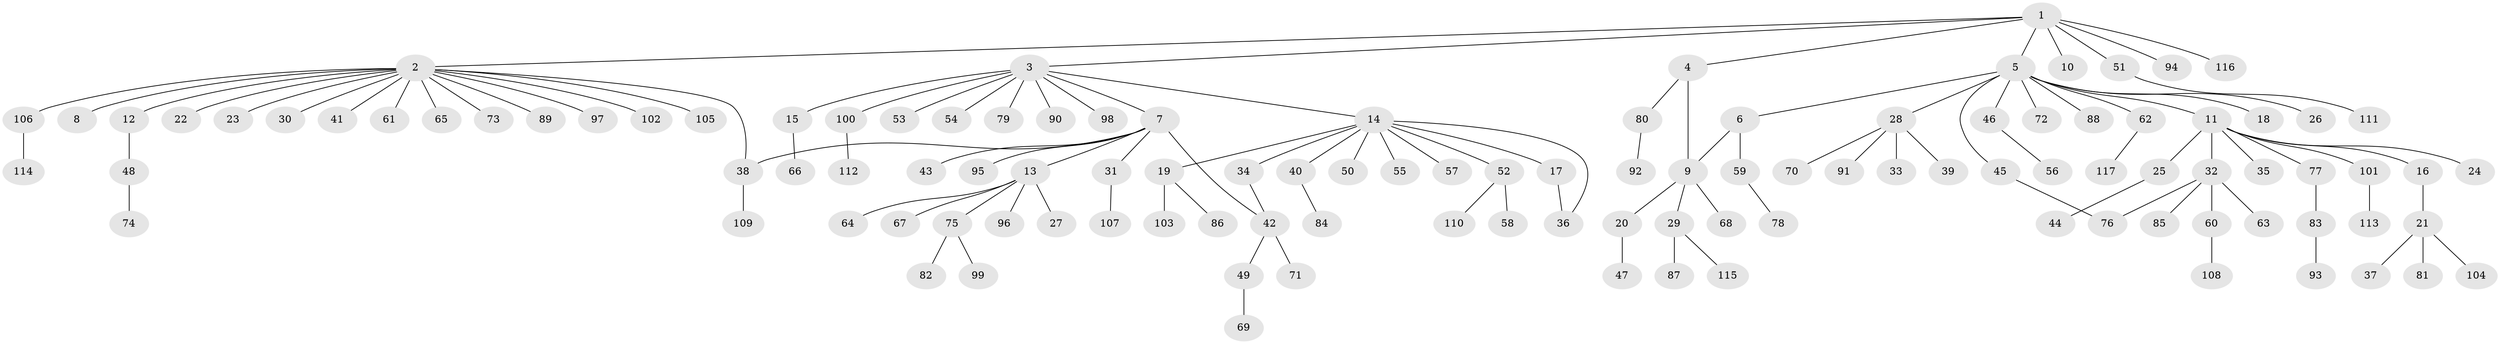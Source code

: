 // coarse degree distribution, {7: 0.011111111111111112, 15: 0.011111111111111112, 9: 0.011111111111111112, 6: 0.022222222222222223, 10: 0.022222222222222223, 3: 0.044444444444444446, 1: 0.6555555555555556, 8: 0.011111111111111112, 2: 0.17777777777777778, 5: 0.022222222222222223, 4: 0.011111111111111112}
// Generated by graph-tools (version 1.1) at 2025/51/02/27/25 19:51:58]
// undirected, 117 vertices, 121 edges
graph export_dot {
graph [start="1"]
  node [color=gray90,style=filled];
  1;
  2;
  3;
  4;
  5;
  6;
  7;
  8;
  9;
  10;
  11;
  12;
  13;
  14;
  15;
  16;
  17;
  18;
  19;
  20;
  21;
  22;
  23;
  24;
  25;
  26;
  27;
  28;
  29;
  30;
  31;
  32;
  33;
  34;
  35;
  36;
  37;
  38;
  39;
  40;
  41;
  42;
  43;
  44;
  45;
  46;
  47;
  48;
  49;
  50;
  51;
  52;
  53;
  54;
  55;
  56;
  57;
  58;
  59;
  60;
  61;
  62;
  63;
  64;
  65;
  66;
  67;
  68;
  69;
  70;
  71;
  72;
  73;
  74;
  75;
  76;
  77;
  78;
  79;
  80;
  81;
  82;
  83;
  84;
  85;
  86;
  87;
  88;
  89;
  90;
  91;
  92;
  93;
  94;
  95;
  96;
  97;
  98;
  99;
  100;
  101;
  102;
  103;
  104;
  105;
  106;
  107;
  108;
  109;
  110;
  111;
  112;
  113;
  114;
  115;
  116;
  117;
  1 -- 2;
  1 -- 3;
  1 -- 4;
  1 -- 5;
  1 -- 10;
  1 -- 51;
  1 -- 94;
  1 -- 116;
  2 -- 8;
  2 -- 12;
  2 -- 22;
  2 -- 23;
  2 -- 30;
  2 -- 38;
  2 -- 41;
  2 -- 61;
  2 -- 65;
  2 -- 73;
  2 -- 89;
  2 -- 97;
  2 -- 102;
  2 -- 105;
  2 -- 106;
  3 -- 7;
  3 -- 14;
  3 -- 15;
  3 -- 53;
  3 -- 54;
  3 -- 79;
  3 -- 90;
  3 -- 98;
  3 -- 100;
  4 -- 9;
  4 -- 80;
  5 -- 6;
  5 -- 11;
  5 -- 18;
  5 -- 26;
  5 -- 28;
  5 -- 45;
  5 -- 46;
  5 -- 62;
  5 -- 72;
  5 -- 88;
  6 -- 9;
  6 -- 59;
  7 -- 13;
  7 -- 31;
  7 -- 38;
  7 -- 42;
  7 -- 43;
  7 -- 95;
  9 -- 20;
  9 -- 29;
  9 -- 68;
  11 -- 16;
  11 -- 24;
  11 -- 25;
  11 -- 32;
  11 -- 35;
  11 -- 77;
  11 -- 101;
  12 -- 48;
  13 -- 27;
  13 -- 64;
  13 -- 67;
  13 -- 75;
  13 -- 96;
  14 -- 17;
  14 -- 19;
  14 -- 34;
  14 -- 36;
  14 -- 40;
  14 -- 50;
  14 -- 52;
  14 -- 55;
  14 -- 57;
  15 -- 66;
  16 -- 21;
  17 -- 36;
  19 -- 86;
  19 -- 103;
  20 -- 47;
  21 -- 37;
  21 -- 81;
  21 -- 104;
  25 -- 44;
  28 -- 33;
  28 -- 39;
  28 -- 70;
  28 -- 91;
  29 -- 87;
  29 -- 115;
  31 -- 107;
  32 -- 60;
  32 -- 63;
  32 -- 76;
  32 -- 85;
  34 -- 42;
  38 -- 109;
  40 -- 84;
  42 -- 49;
  42 -- 71;
  45 -- 76;
  46 -- 56;
  48 -- 74;
  49 -- 69;
  51 -- 111;
  52 -- 58;
  52 -- 110;
  59 -- 78;
  60 -- 108;
  62 -- 117;
  75 -- 82;
  75 -- 99;
  77 -- 83;
  80 -- 92;
  83 -- 93;
  100 -- 112;
  101 -- 113;
  106 -- 114;
}
